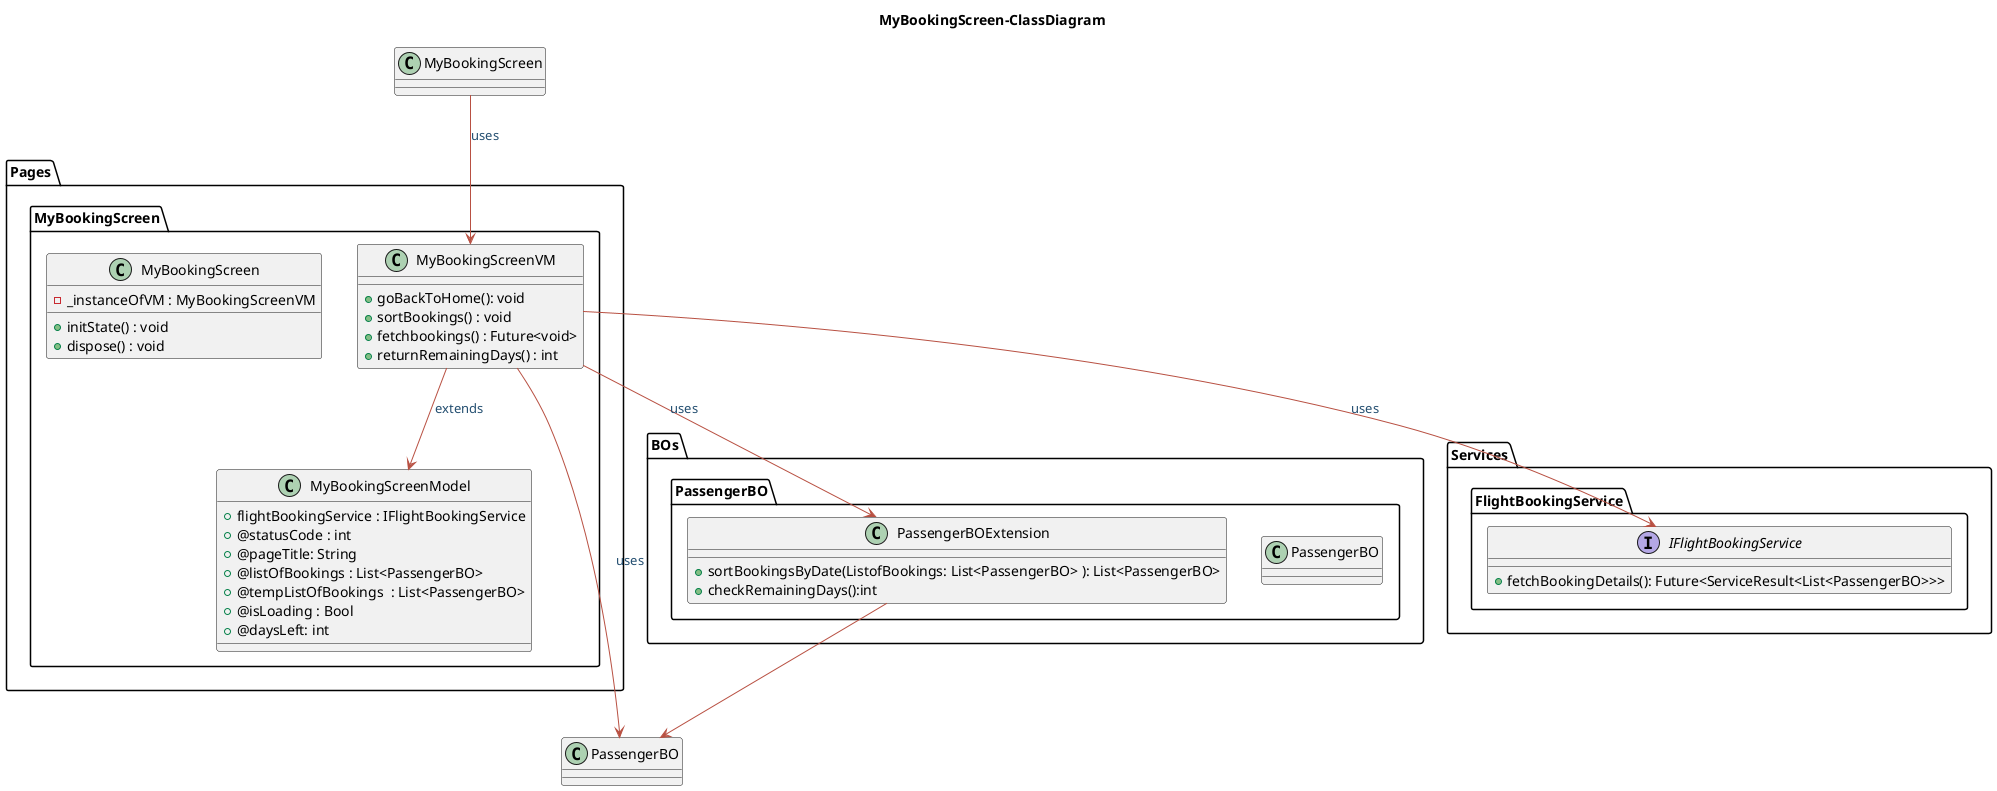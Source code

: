 @startuml ClassDiagram

!define POSITIVERESPONSE 90EE90

!define NEGATIVEERESPONSE EFBBBB

!define NUETRALRESPONSE F2DC79

skinparam sequence{
    ParticipantBackgroundColor #A7BEAE
    LifeLineBackgroundColor #E7E8D1
    LifeLineBorderColor #2C5F2D
    ActorBackgroundColor #FC766AFF
    ActorBorderColor #FC766AFF
    ArrowColor #B85042
    ArrowFontColor #234E70
}

title "MyBookingScreen-ClassDiagram"

package Pages{
    package MyBookingScreen{
        class MyBookingScreenModel{      
            +flightBookingService : IFlightBookingService
            +@statusCode : int
            +@pageTitle: String
            +@listOfBookings : List<PassengerBO>
            +@tempListOfBookings  : List<PassengerBO>
            +@isLoading : Bool
            +@daysLeft: int
        }
        class MyBookingScreenVM{
            +goBackToHome(): void
            +sortBookings() : void
            +fetchbookings() : Future<void>
            +returnRemainingDays() : int
        }
        class MyBookingScreen{
            - _instanceOfVM : MyBookingScreenVM
            + initState() : void
            + dispose() : void
        }
    }
}


MyBookingScreenVM --> MyBookingScreenModel :extends
MyBookingScreen --> MyBookingScreenVM :uses

package BOs{
    package PassengerBO{
        class PassengerBO{

        }
        class PassengerBOExtension{
            +sortBookingsByDate(ListofBookings: List<PassengerBO> ): List<PassengerBO>
              +checkRemainingDays():int
        }
    }
}

package Services{
    package FlightBookingService{
        interface IFlightBookingService{
            +fetchBookingDetails(): Future<ServiceResult<List<PassengerBO>>>
        }
    }
}


PassengerBOExtension --> PassengerBO

MyBookingScreenVM --> PassengerBOExtension: uses
MyBookingScreenVM -> PassengerBO: uses
MyBookingScreenVM -->IFlightBookingService: uses


